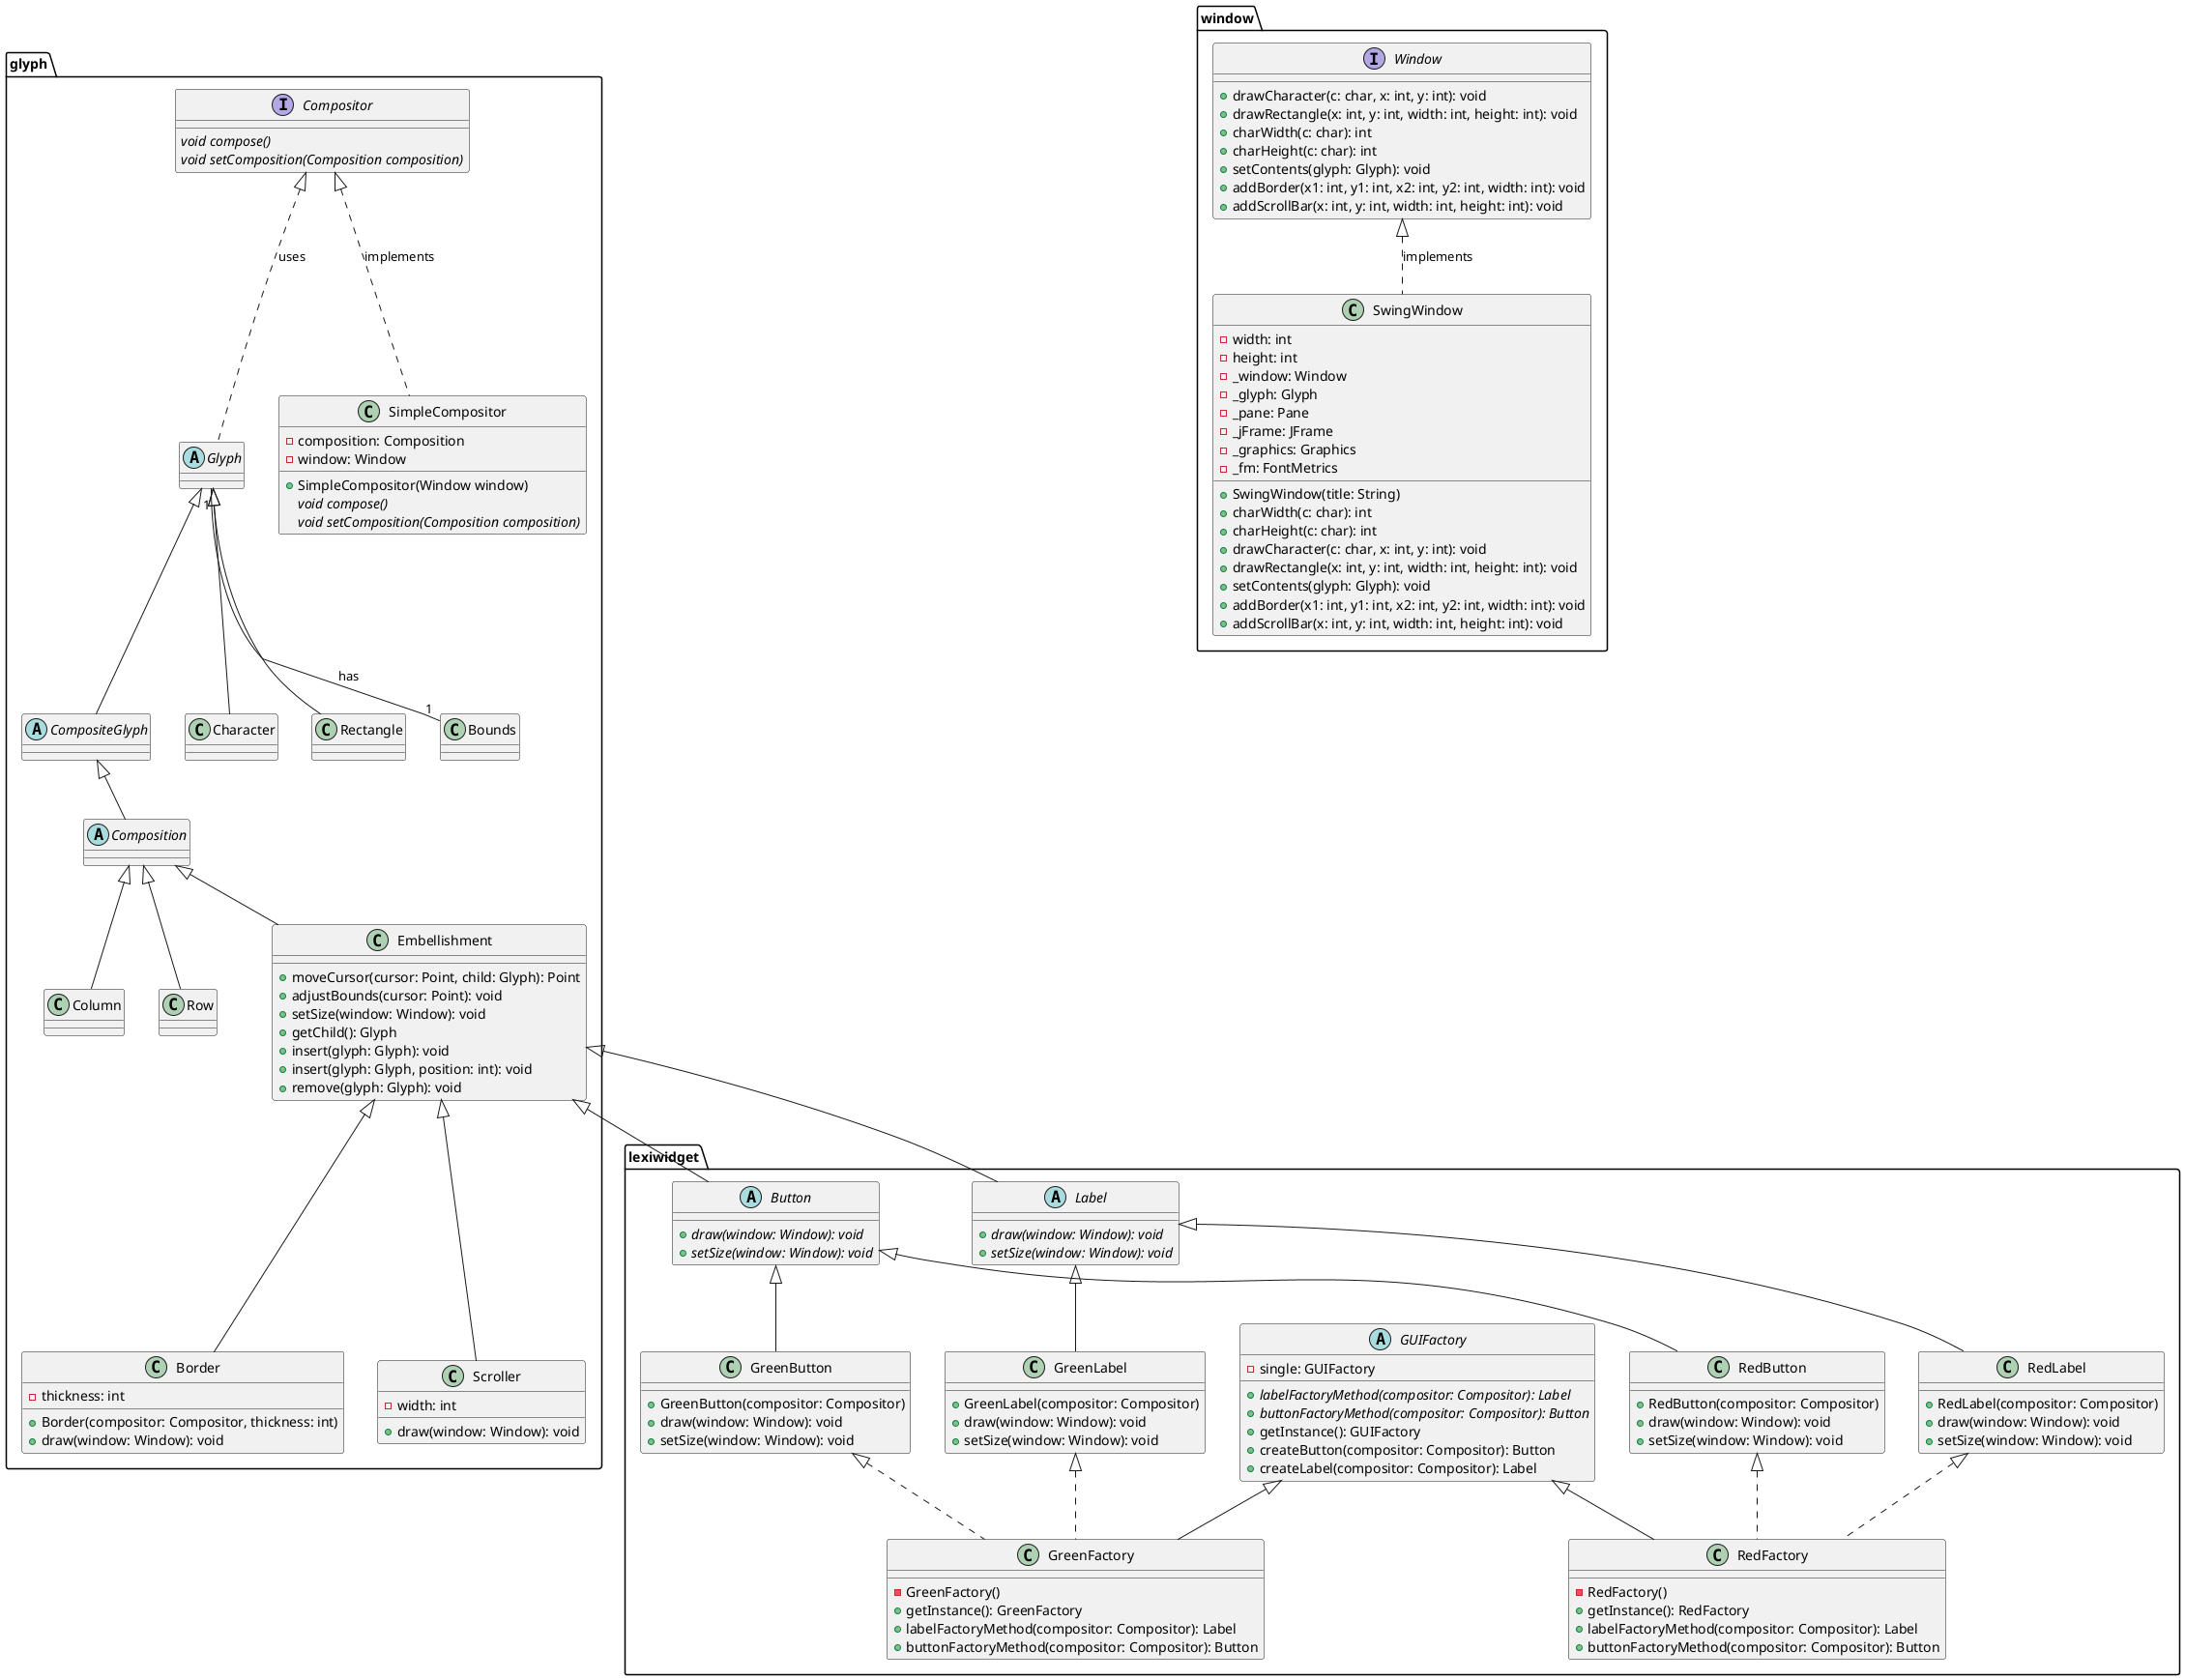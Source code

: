 
@startuml
package glyph {
  abstract class Glyph {
'    - parent: Glyph
'    - bounds: Bounds
'    + draw(Window): void
'    + setSize(Window): void
'    + setParent(Glyph): void
'    + getParent(): Glyph
'    + getBounds(): Bounds
'    + insertAtPosition(Glyph, int): void
'    + remove(Glyph): void
'    + getChild(int): Glyph
'    + compose(): void
  }
  abstract class CompositeGlyph {
'    - children: List<Glyph>
'    + getChildren(): List<Glyph>
'    + setChildren(List<Glyph>): void
'    + draw(Window): void
'    + insertAtPosition(Glyph, int): void
'    + remove(Glyph): void
'    + getChild(int): Glyph
  }


      class Column {
'          +Column(compositor: Compositor) throws OperationNotSupportedException
'          +draw(window: Window)
'          +child(position: int): Glyph
'          +setSize(window: Window)
'          +moveCursor(cursor: Point, child: Glyph): Point
'          +adjustBounds(cursor: Point)
      }



      class Row {
'          +Row(compositor: Compositor)
'          +draw(window: Window)
'          +child(position: int): Glyph
'          +setSize(window: Window)
'          +moveCursor(cursor: Point, child: Glyph): Point
'          +adjustBounds(cursor: Point)
      }




        class Character {

'            -char character
'            +Character(character: char)
'            +draw(window: Window)
'            +setSize(window: Window)
        }



        class Rectangle {

'            +Rectangle(width: int, height: int)
'            +draw(window: Window)
'            +setSize(window: Window)
        }




        abstract class Composition {
'            -Compositor compositor
'            +setCompositor(compositor: Compositor): void
'            +getCompositor(): Compositor
'            +draw(window: Window): void
'            +reformat(): void
'            +insert(glyph: Glyph, position: int): void
'            +remove(glyph: Glyph): void
'            +compose(): void
'            +adjustBounds(cursor: Point): void
'            +moveCursor(cursor: Point, child: Glyph): Point
        }

            class Bounds {
'                    - Point upperLeft
'                    - int width
'                    - int height
'                    + Bounds(Point upperLeft, int width, int height)
'                    + Point getUpperLeft()
'                    + int getWidth()
'                    + int getHeight()
'                    + void setPointDimensions(int width, int height)
                }

    interface Compositor {
        {abstract} void compose()
        {abstract} void setComposition(Composition composition)
    }

    class SimpleCompositor {
        - composition: Composition
        - window: Window

        + SimpleCompositor(Window window)
        {abstract} void compose()
        {abstract} void setComposition(Composition composition)
    }
    class Embellishment {
            + moveCursor(cursor: Point, child: Glyph): Point
            + adjustBounds(cursor: Point): void
            + setSize(window: Window): void
            + getChild(): Glyph
            + insert(glyph: Glyph): void
            + insert(glyph: Glyph, position: int): void
            + remove(glyph: Glyph): void
        }
        class Border {
                - thickness: int

                + Border(compositor: Compositor, thickness: int)
                + draw(window: Window): void
            }



        class Scroller {
            - width: int

            + draw(window: Window): void
        }



    Compositor <|.. Glyph : uses
    Composition <|-- Embellishment
    Compositor <|.. SimpleCompositor : implements
    Glyph <|-- CompositeGlyph
    CompositeGlyph <|-- Composition
    Composition <|-- Column
    Composition <|-- Row
    Glyph <|-- Character
    Glyph <|-- Rectangle
    Embellishment <|--- Border
    Embellishment <|--- Scroller
    Glyph "1" -- "1" Bounds : has

}

package window {
    interface Window {
        + drawCharacter(c: char, x: int, y: int): void
        + drawRectangle(x: int, y: int, width: int, height: int): void
        + charWidth(c: char): int
        + charHeight(c: char): int
        + setContents(glyph: Glyph): void
        + addBorder(x1: int, y1: int, x2: int, y2: int, width: int): void
        + addScrollBar(x: int, y: int, width: int, height: int): void
    }

    class SwingWindow {
        - width: int
        - height: int
        - _window: Window
        - _glyph: Glyph
        - _pane: Pane
        - _jFrame: JFrame
        - _graphics: Graphics
        - _fm: FontMetrics

        + SwingWindow(title: String)
        + charWidth(c: char): int
        + charHeight(c: char): int
        + drawCharacter(c: char, x: int, y: int): void
        + drawRectangle(x: int, y: int, width: int, height: int): void
        + setContents(glyph: Glyph): void
        + addBorder(x1: int, y1: int, x2: int, y2: int, width: int): void
        + addScrollBar(x: int, y: int, width: int, height: int): void
    }

     Window <|.. SwingWindow : implements
}

package lexiwidget {
    abstract class GUIFactory {
        {abstract} +labelFactoryMethod(compositor: Compositor): Label
        {abstract} +buttonFactoryMethod(compositor: Compositor): Button
        -single: GUIFactory
        +getInstance(): GUIFactory
        +createButton(compositor: Compositor): Button
        +createLabel(compositor: Compositor): Label
    }

    abstract class Button {
        {abstract} +draw(window: Window): void
        {abstract} +setSize(window: Window): void
    }

    abstract class Label {
        {abstract} +draw(window: Window): void
        {abstract} +setSize(window: Window): void
    }

    class RedFactory {
        -RedFactory()
        +getInstance(): RedFactory
        +labelFactoryMethod(compositor: Compositor): Label
        +buttonFactoryMethod(compositor: Compositor): Button
    }

    class GreenFactory {
        -GreenFactory()
        +getInstance(): GreenFactory
        +labelFactoryMethod(compositor: Compositor): Label
        +buttonFactoryMethod(compositor: Compositor): Button
    }

    class RedButton {
        +RedButton(compositor: Compositor)
        +draw(window: Window): void
        +setSize(window: Window): void
    }

    class GreenButton {
        +GreenButton(compositor: Compositor)
        +draw(window: Window): void
        +setSize(window: Window): void
    }

    class RedLabel {
        +RedLabel(compositor: Compositor)
        +draw(window: Window): void
        +setSize(window: Window): void
    }

    class GreenLabel {
        +GreenLabel(compositor: Compositor)
        +draw(window: Window): void
        +setSize(window: Window): void
    }

    GUIFactory <|-- RedFactory
    GUIFactory <|-- GreenFactory
    Embellishment <|-- Button
    Embellishment <|-- Label
    Button <|-- GreenButton
    Button <|-- RedButton
    Label <|-- RedLabel
    Label <|-- GreenLabel
    GreenButton <|.. GreenFactory
    GreenLabel <|.. GreenFactory
    RedButton <|.. RedFactory
    RedLabel <|.. RedFactory



}

'package glyph {
'    class Compositor
'}
'
'package window {
'    class Window
'}
'
'GUIFactory --> Compositor
'Button --> Window
'Label --> Window
@enduml

